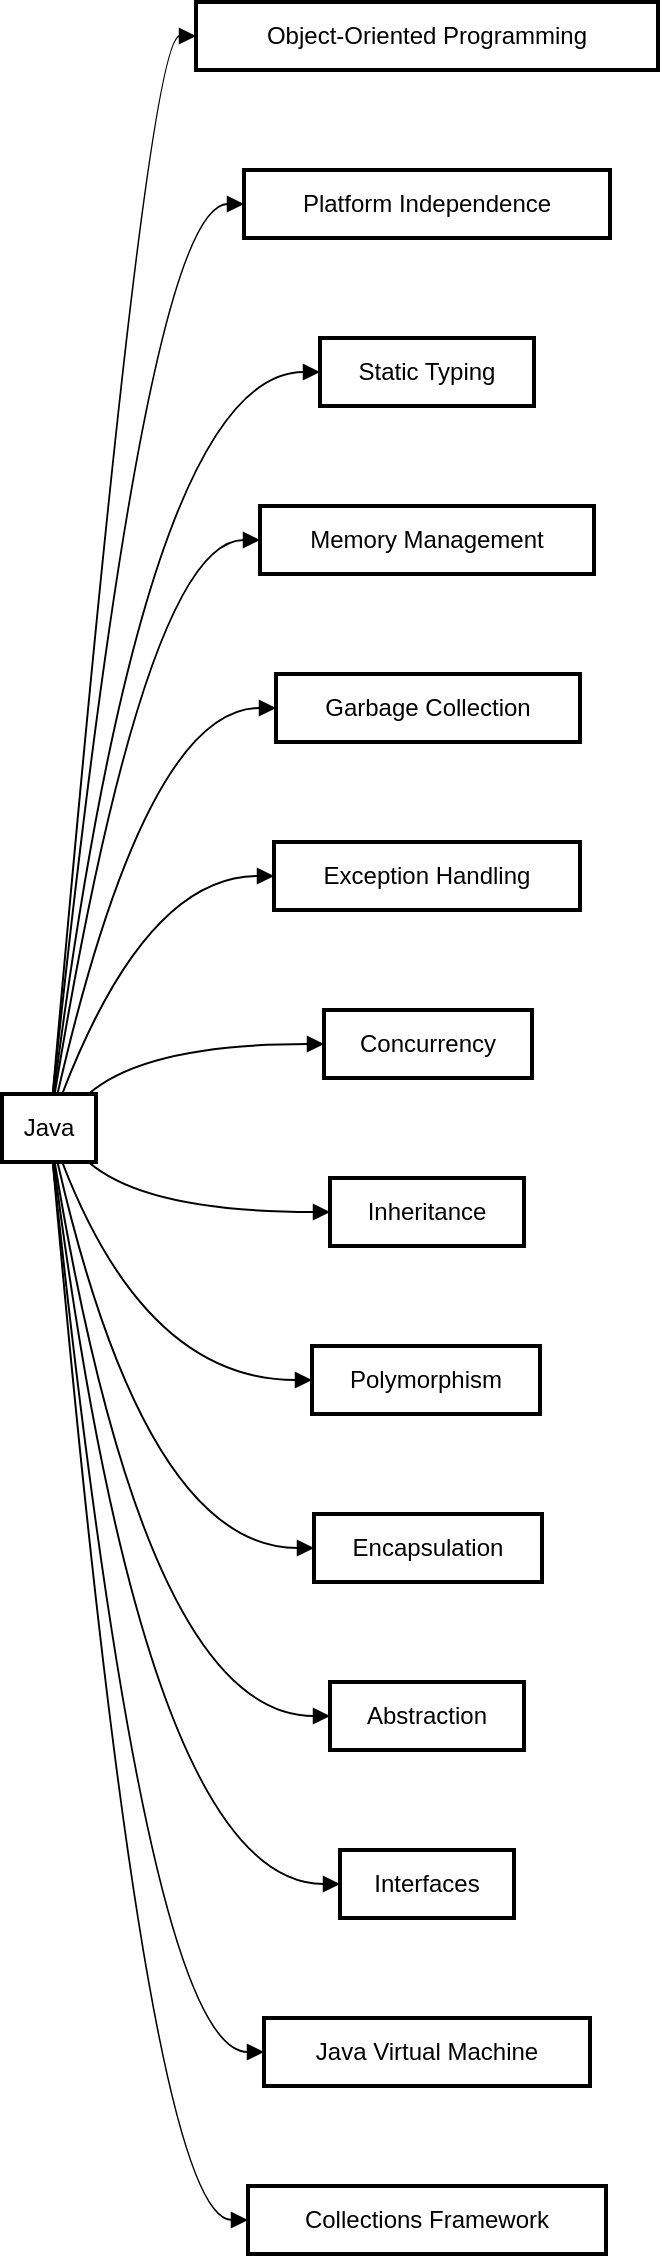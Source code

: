 <mxfile version="24.7.10">
  <diagram name="Page-1" id="DRr1o6Fy77yyPGRX1w4p">
    <mxGraphModel>
      <root>
        <mxCell id="0" />
        <mxCell id="1" parent="0" />
        <mxCell id="2" value="Java" style="whiteSpace=wrap;strokeWidth=2;" vertex="1" parent="1">
          <mxGeometry y="546" width="47" height="34" as="geometry" />
        </mxCell>
        <mxCell id="3" value="Object-Oriented Programming" style="whiteSpace=wrap;strokeWidth=2;" vertex="1" parent="1">
          <mxGeometry x="97" width="231" height="34" as="geometry" />
        </mxCell>
        <mxCell id="4" value="Platform Independence" style="whiteSpace=wrap;strokeWidth=2;" vertex="1" parent="1">
          <mxGeometry x="121" y="84" width="183" height="34" as="geometry" />
        </mxCell>
        <mxCell id="5" value="Static Typing" style="whiteSpace=wrap;strokeWidth=2;" vertex="1" parent="1">
          <mxGeometry x="159" y="168" width="107" height="34" as="geometry" />
        </mxCell>
        <mxCell id="6" value="Memory Management" style="whiteSpace=wrap;strokeWidth=2;" vertex="1" parent="1">
          <mxGeometry x="129" y="252" width="167" height="34" as="geometry" />
        </mxCell>
        <mxCell id="7" value="Garbage Collection" style="whiteSpace=wrap;strokeWidth=2;" vertex="1" parent="1">
          <mxGeometry x="137" y="336" width="152" height="34" as="geometry" />
        </mxCell>
        <mxCell id="8" value="Exception Handling" style="whiteSpace=wrap;strokeWidth=2;" vertex="1" parent="1">
          <mxGeometry x="136" y="420" width="153" height="34" as="geometry" />
        </mxCell>
        <mxCell id="9" value="Concurrency" style="whiteSpace=wrap;strokeWidth=2;" vertex="1" parent="1">
          <mxGeometry x="161" y="504" width="104" height="34" as="geometry" />
        </mxCell>
        <mxCell id="10" value="Inheritance" style="whiteSpace=wrap;strokeWidth=2;" vertex="1" parent="1">
          <mxGeometry x="164" y="588" width="97" height="34" as="geometry" />
        </mxCell>
        <mxCell id="11" value="Polymorphism" style="whiteSpace=wrap;strokeWidth=2;" vertex="1" parent="1">
          <mxGeometry x="155" y="672" width="114" height="34" as="geometry" />
        </mxCell>
        <mxCell id="12" value="Encapsulation" style="whiteSpace=wrap;strokeWidth=2;" vertex="1" parent="1">
          <mxGeometry x="156" y="756" width="114" height="34" as="geometry" />
        </mxCell>
        <mxCell id="13" value="Abstraction" style="whiteSpace=wrap;strokeWidth=2;" vertex="1" parent="1">
          <mxGeometry x="164" y="840" width="97" height="34" as="geometry" />
        </mxCell>
        <mxCell id="14" value="Interfaces" style="whiteSpace=wrap;strokeWidth=2;" vertex="1" parent="1">
          <mxGeometry x="169" y="924" width="87" height="34" as="geometry" />
        </mxCell>
        <mxCell id="15" value="Java Virtual Machine" style="whiteSpace=wrap;strokeWidth=2;" vertex="1" parent="1">
          <mxGeometry x="131" y="1008" width="163" height="34" as="geometry" />
        </mxCell>
        <mxCell id="16" value="Collections Framework" style="whiteSpace=wrap;strokeWidth=2;" vertex="1" parent="1">
          <mxGeometry x="123" y="1092" width="179" height="34" as="geometry" />
        </mxCell>
        <mxCell id="17" value="" style="curved=1;startArrow=none;endArrow=block;exitX=0.54;exitY=0;entryX=0;entryY=0.5;" edge="1" parent="1" source="2" target="3">
          <mxGeometry relative="1" as="geometry">
            <Array as="points">
              <mxPoint x="72" y="17" />
            </Array>
          </mxGeometry>
        </mxCell>
        <mxCell id="18" value="" style="curved=1;startArrow=none;endArrow=block;exitX=0.54;exitY=0;entryX=0;entryY=0.5;" edge="1" parent="1" source="2" target="4">
          <mxGeometry relative="1" as="geometry">
            <Array as="points">
              <mxPoint x="72" y="101" />
            </Array>
          </mxGeometry>
        </mxCell>
        <mxCell id="19" value="" style="curved=1;startArrow=none;endArrow=block;exitX=0.55;exitY=0;entryX=0;entryY=0.5;" edge="1" parent="1" source="2" target="5">
          <mxGeometry relative="1" as="geometry">
            <Array as="points">
              <mxPoint x="72" y="185" />
            </Array>
          </mxGeometry>
        </mxCell>
        <mxCell id="20" value="" style="curved=1;startArrow=none;endArrow=block;exitX=0.56;exitY=0;entryX=0;entryY=0.5;" edge="1" parent="1" source="2" target="6">
          <mxGeometry relative="1" as="geometry">
            <Array as="points">
              <mxPoint x="72" y="269" />
            </Array>
          </mxGeometry>
        </mxCell>
        <mxCell id="21" value="" style="curved=1;startArrow=none;endArrow=block;exitX=0.59;exitY=0;entryX=0;entryY=0.5;" edge="1" parent="1" source="2" target="7">
          <mxGeometry relative="1" as="geometry">
            <Array as="points">
              <mxPoint x="72" y="353" />
            </Array>
          </mxGeometry>
        </mxCell>
        <mxCell id="22" value="" style="curved=1;startArrow=none;endArrow=block;exitX=0.64;exitY=0;entryX=0;entryY=0.5;" edge="1" parent="1" source="2" target="8">
          <mxGeometry relative="1" as="geometry">
            <Array as="points">
              <mxPoint x="72" y="437" />
            </Array>
          </mxGeometry>
        </mxCell>
        <mxCell id="23" value="" style="curved=1;startArrow=none;endArrow=block;exitX=0.92;exitY=0;entryX=0;entryY=0.5;" edge="1" parent="1" source="2" target="9">
          <mxGeometry relative="1" as="geometry">
            <Array as="points">
              <mxPoint x="72" y="521" />
            </Array>
          </mxGeometry>
        </mxCell>
        <mxCell id="24" value="" style="curved=1;startArrow=none;endArrow=block;exitX=0.92;exitY=1;entryX=0;entryY=0.5;" edge="1" parent="1" source="2" target="10">
          <mxGeometry relative="1" as="geometry">
            <Array as="points">
              <mxPoint x="72" y="605" />
            </Array>
          </mxGeometry>
        </mxCell>
        <mxCell id="25" value="" style="curved=1;startArrow=none;endArrow=block;exitX=0.64;exitY=1;entryX=0;entryY=0.5;" edge="1" parent="1" source="2" target="11">
          <mxGeometry relative="1" as="geometry">
            <Array as="points">
              <mxPoint x="72" y="689" />
            </Array>
          </mxGeometry>
        </mxCell>
        <mxCell id="26" value="" style="curved=1;startArrow=none;endArrow=block;exitX=0.59;exitY=1;entryX=0;entryY=0.5;" edge="1" parent="1" source="2" target="12">
          <mxGeometry relative="1" as="geometry">
            <Array as="points">
              <mxPoint x="72" y="773" />
            </Array>
          </mxGeometry>
        </mxCell>
        <mxCell id="27" value="" style="curved=1;startArrow=none;endArrow=block;exitX=0.56;exitY=1;entryX=0;entryY=0.5;" edge="1" parent="1" source="2" target="13">
          <mxGeometry relative="1" as="geometry">
            <Array as="points">
              <mxPoint x="72" y="857" />
            </Array>
          </mxGeometry>
        </mxCell>
        <mxCell id="28" value="" style="curved=1;startArrow=none;endArrow=block;exitX=0.55;exitY=1;entryX=0;entryY=0.5;" edge="1" parent="1" source="2" target="14">
          <mxGeometry relative="1" as="geometry">
            <Array as="points">
              <mxPoint x="72" y="941" />
            </Array>
          </mxGeometry>
        </mxCell>
        <mxCell id="29" value="" style="curved=1;startArrow=none;endArrow=block;exitX=0.54;exitY=1;entryX=0;entryY=0.5;" edge="1" parent="1" source="2" target="15">
          <mxGeometry relative="1" as="geometry">
            <Array as="points">
              <mxPoint x="72" y="1025" />
            </Array>
          </mxGeometry>
        </mxCell>
        <mxCell id="30" value="" style="curved=1;startArrow=none;endArrow=block;exitX=0.54;exitY=1;entryX=0;entryY=0.5;" edge="1" parent="1" source="2" target="16">
          <mxGeometry relative="1" as="geometry">
            <Array as="points">
              <mxPoint x="72" y="1109" />
            </Array>
          </mxGeometry>
        </mxCell>
      </root>
    </mxGraphModel>
  </diagram>
</mxfile>
